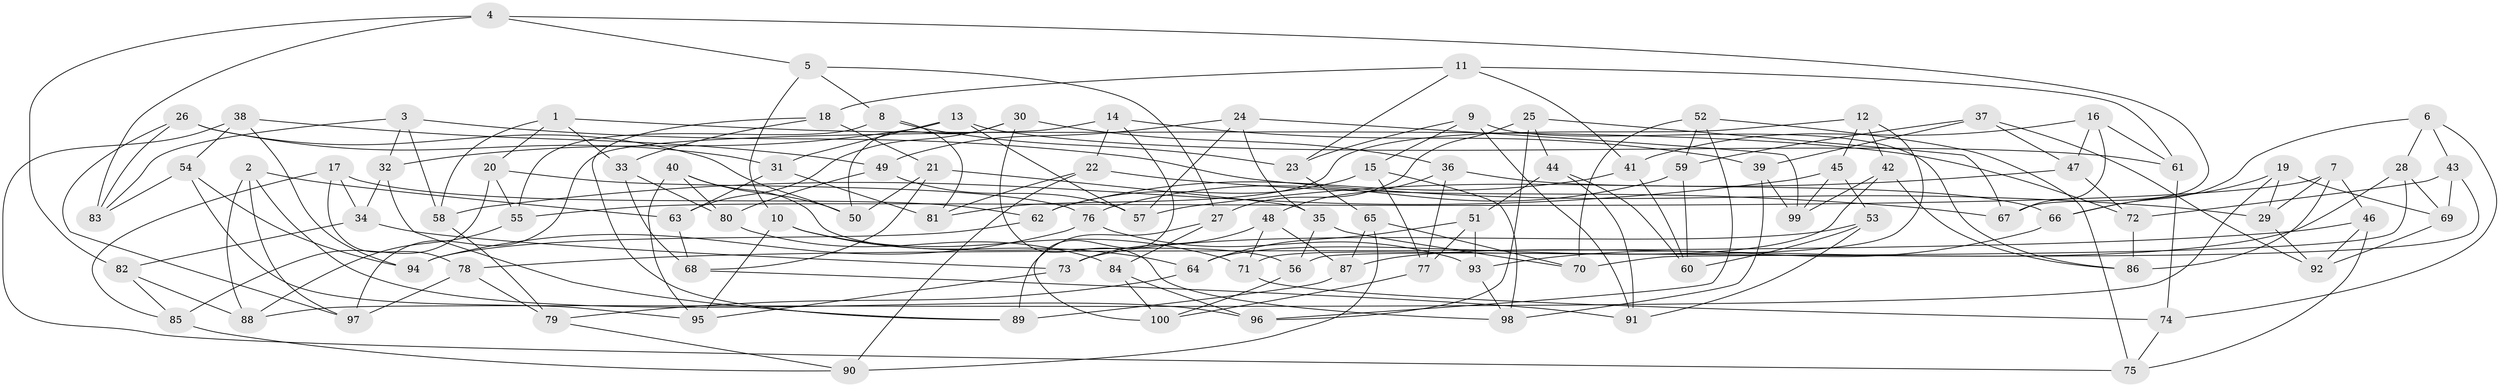 // Generated by graph-tools (version 1.1) at 2025/50/03/09/25 03:50:47]
// undirected, 100 vertices, 200 edges
graph export_dot {
graph [start="1"]
  node [color=gray90,style=filled];
  1;
  2;
  3;
  4;
  5;
  6;
  7;
  8;
  9;
  10;
  11;
  12;
  13;
  14;
  15;
  16;
  17;
  18;
  19;
  20;
  21;
  22;
  23;
  24;
  25;
  26;
  27;
  28;
  29;
  30;
  31;
  32;
  33;
  34;
  35;
  36;
  37;
  38;
  39;
  40;
  41;
  42;
  43;
  44;
  45;
  46;
  47;
  48;
  49;
  50;
  51;
  52;
  53;
  54;
  55;
  56;
  57;
  58;
  59;
  60;
  61;
  62;
  63;
  64;
  65;
  66;
  67;
  68;
  69;
  70;
  71;
  72;
  73;
  74;
  75;
  76;
  77;
  78;
  79;
  80;
  81;
  82;
  83;
  84;
  85;
  86;
  87;
  88;
  89;
  90;
  91;
  92;
  93;
  94;
  95;
  96;
  97;
  98;
  99;
  100;
  1 -- 20;
  1 -- 33;
  1 -- 58;
  1 -- 72;
  2 -- 96;
  2 -- 97;
  2 -- 63;
  2 -- 88;
  3 -- 83;
  3 -- 32;
  3 -- 58;
  3 -- 29;
  4 -- 82;
  4 -- 83;
  4 -- 5;
  4 -- 67;
  5 -- 8;
  5 -- 27;
  5 -- 10;
  6 -- 43;
  6 -- 66;
  6 -- 74;
  6 -- 28;
  7 -- 46;
  7 -- 86;
  7 -- 29;
  7 -- 55;
  8 -- 55;
  8 -- 23;
  8 -- 81;
  9 -- 86;
  9 -- 15;
  9 -- 91;
  9 -- 23;
  10 -- 71;
  10 -- 64;
  10 -- 95;
  11 -- 41;
  11 -- 61;
  11 -- 23;
  11 -- 18;
  12 -- 71;
  12 -- 42;
  12 -- 81;
  12 -- 45;
  13 -- 31;
  13 -- 32;
  13 -- 57;
  13 -- 61;
  14 -- 22;
  14 -- 97;
  14 -- 39;
  14 -- 100;
  15 -- 77;
  15 -- 98;
  15 -- 62;
  16 -- 61;
  16 -- 47;
  16 -- 41;
  16 -- 67;
  17 -- 78;
  17 -- 34;
  17 -- 85;
  17 -- 62;
  18 -- 21;
  18 -- 89;
  18 -- 33;
  19 -- 88;
  19 -- 66;
  19 -- 29;
  19 -- 69;
  20 -- 76;
  20 -- 85;
  20 -- 55;
  21 -- 35;
  21 -- 68;
  21 -- 50;
  22 -- 81;
  22 -- 90;
  22 -- 67;
  23 -- 65;
  24 -- 57;
  24 -- 49;
  24 -- 35;
  24 -- 99;
  25 -- 27;
  25 -- 44;
  25 -- 67;
  25 -- 96;
  26 -- 83;
  26 -- 50;
  26 -- 31;
  26 -- 97;
  27 -- 89;
  27 -- 84;
  28 -- 69;
  28 -- 87;
  28 -- 70;
  29 -- 92;
  30 -- 98;
  30 -- 63;
  30 -- 36;
  30 -- 50;
  31 -- 63;
  31 -- 81;
  32 -- 89;
  32 -- 34;
  33 -- 68;
  33 -- 80;
  34 -- 73;
  34 -- 82;
  35 -- 70;
  35 -- 56;
  36 -- 48;
  36 -- 66;
  36 -- 77;
  37 -- 92;
  37 -- 39;
  37 -- 47;
  37 -- 59;
  38 -- 49;
  38 -- 75;
  38 -- 54;
  38 -- 94;
  39 -- 99;
  39 -- 98;
  40 -- 56;
  40 -- 50;
  40 -- 95;
  40 -- 80;
  41 -- 60;
  41 -- 62;
  42 -- 86;
  42 -- 99;
  42 -- 64;
  43 -- 72;
  43 -- 56;
  43 -- 69;
  44 -- 91;
  44 -- 60;
  44 -- 51;
  45 -- 53;
  45 -- 58;
  45 -- 99;
  46 -- 92;
  46 -- 75;
  46 -- 78;
  47 -- 57;
  47 -- 72;
  48 -- 71;
  48 -- 87;
  48 -- 73;
  49 -- 57;
  49 -- 80;
  51 -- 77;
  51 -- 64;
  51 -- 93;
  52 -- 59;
  52 -- 96;
  52 -- 70;
  52 -- 75;
  53 -- 73;
  53 -- 60;
  53 -- 91;
  54 -- 94;
  54 -- 83;
  54 -- 95;
  55 -- 88;
  56 -- 100;
  58 -- 79;
  59 -- 76;
  59 -- 60;
  61 -- 74;
  62 -- 94;
  63 -- 68;
  64 -- 79;
  65 -- 87;
  65 -- 90;
  65 -- 70;
  66 -- 93;
  68 -- 91;
  69 -- 92;
  71 -- 74;
  72 -- 86;
  73 -- 95;
  74 -- 75;
  76 -- 93;
  76 -- 94;
  77 -- 100;
  78 -- 79;
  78 -- 97;
  79 -- 90;
  80 -- 84;
  82 -- 88;
  82 -- 85;
  84 -- 96;
  84 -- 100;
  85 -- 90;
  87 -- 89;
  93 -- 98;
}
